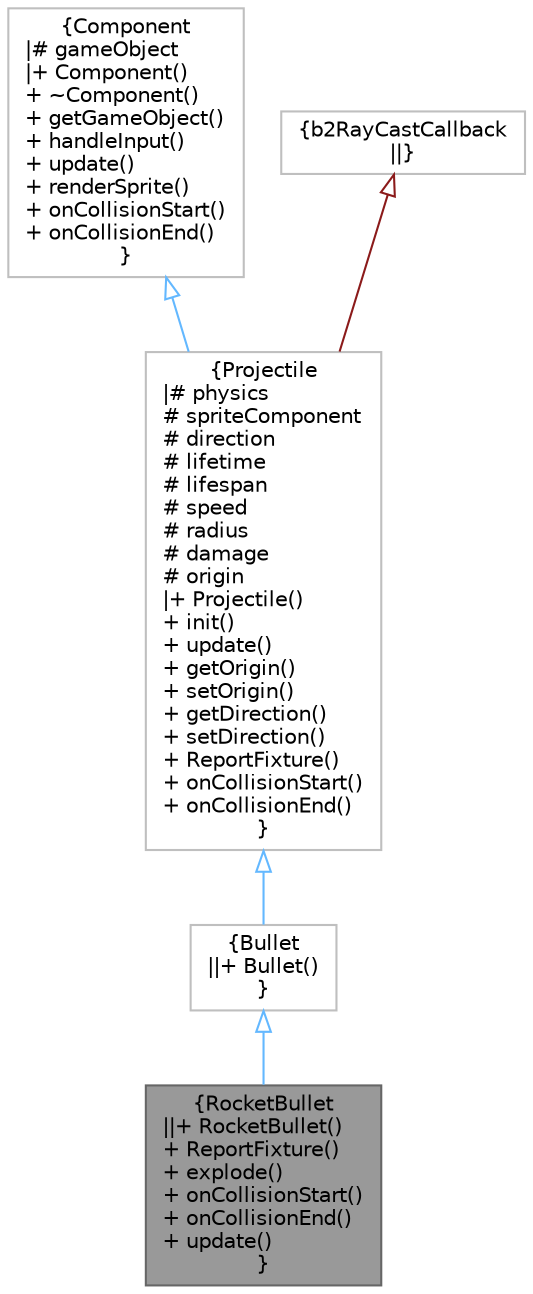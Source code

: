 digraph "RocketBullet"
{
 // LATEX_PDF_SIZE
  bgcolor="transparent";
  edge [fontname=Helvetica,fontsize=10,labelfontname=Helvetica,labelfontsize=10];
  node [fontname=Helvetica,fontsize=10,shape=box,height=0.2,width=0.4];
  Node1 [label="{RocketBullet\n||+ RocketBullet()\l+ ReportFixture()\l+ explode()\l+ onCollisionStart()\l+ onCollisionEnd()\l+ update()\l}",height=0.2,width=0.4,color="gray40", fillcolor="grey60", style="filled", fontcolor="black",tooltip=" "];
  Node2 -> Node1 [dir="back",color="steelblue1",style="solid",arrowtail="onormal"];
  Node2 [label="{Bullet\n||+ Bullet()\l}",height=0.2,width=0.4,color="grey75", fillcolor="white", style="filled",URL="$classBullet.html",tooltip=" "];
  Node3 -> Node2 [dir="back",color="steelblue1",style="solid",arrowtail="onormal"];
  Node3 [label="{Projectile\n|# physics\l# spriteComponent\l# direction\l# lifetime\l# lifespan\l# speed\l# radius\l# damage\l# origin\l|+ Projectile()\l+ init()\l+ update()\l+ getOrigin()\l+ setOrigin()\l+ getDirection()\l+ setDirection()\l+ ReportFixture()\l+ onCollisionStart()\l+ onCollisionEnd()\l}",height=0.2,width=0.4,color="grey75", fillcolor="white", style="filled",URL="$classProjectile.html",tooltip=" "];
  Node4 -> Node3 [dir="back",color="steelblue1",style="solid",arrowtail="onormal"];
  Node4 [label="{Component\n|# gameObject\l|+ Component()\l+ ~Component()\l+ getGameObject()\l+ handleInput()\l+ update()\l+ renderSprite()\l+ onCollisionStart()\l+ onCollisionEnd()\l}",height=0.2,width=0.4,color="grey75", fillcolor="white", style="filled",URL="$classComponent.html",tooltip=" "];
  Node5 -> Node3 [dir="back",color="firebrick4",style="solid",arrowtail="onormal"];
  Node5 [label="{b2RayCastCallback\n||}",height=0.2,width=0.4,color="grey75", fillcolor="white", style="filled",tooltip=" "];
}
